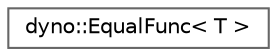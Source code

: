 digraph "Graphical Class Hierarchy"
{
 // LATEX_PDF_SIZE
  bgcolor="transparent";
  edge [fontname=Helvetica,fontsize=10,labelfontname=Helvetica,labelfontsize=10];
  node [fontname=Helvetica,fontsize=10,shape=box,height=0.2,width=0.4];
  rankdir="LR";
  Node0 [id="Node000000",label="dyno::EqualFunc\< T \>",height=0.2,width=0.4,color="grey40", fillcolor="white", style="filled",URL="$structdyno_1_1_equal_func.html",tooltip=" "];
}
